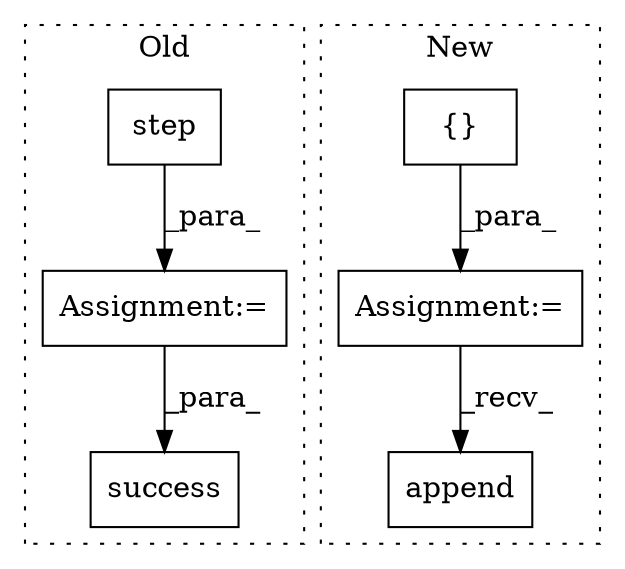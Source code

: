 digraph G {
subgraph cluster0 {
1 [label="success" a="32" s="3548,3562" l="8,1" shape="box"];
3 [label="step" a="32" s="3449,3466" l="5,1" shape="box"];
5 [label="Assignment:=" a="7" s="3448" l="1" shape="box"];
label = "Old";
style="dotted";
}
subgraph cluster1 {
2 [label="{}" a="4" s="3023" l="2" shape="box"];
4 [label="Assignment:=" a="7" s="3002" l="1" shape="box"];
6 [label="append" a="32" s="3483,3523" l="16,2" shape="box"];
label = "New";
style="dotted";
}
2 -> 4 [label="_para_"];
3 -> 5 [label="_para_"];
4 -> 6 [label="_recv_"];
5 -> 1 [label="_para_"];
}